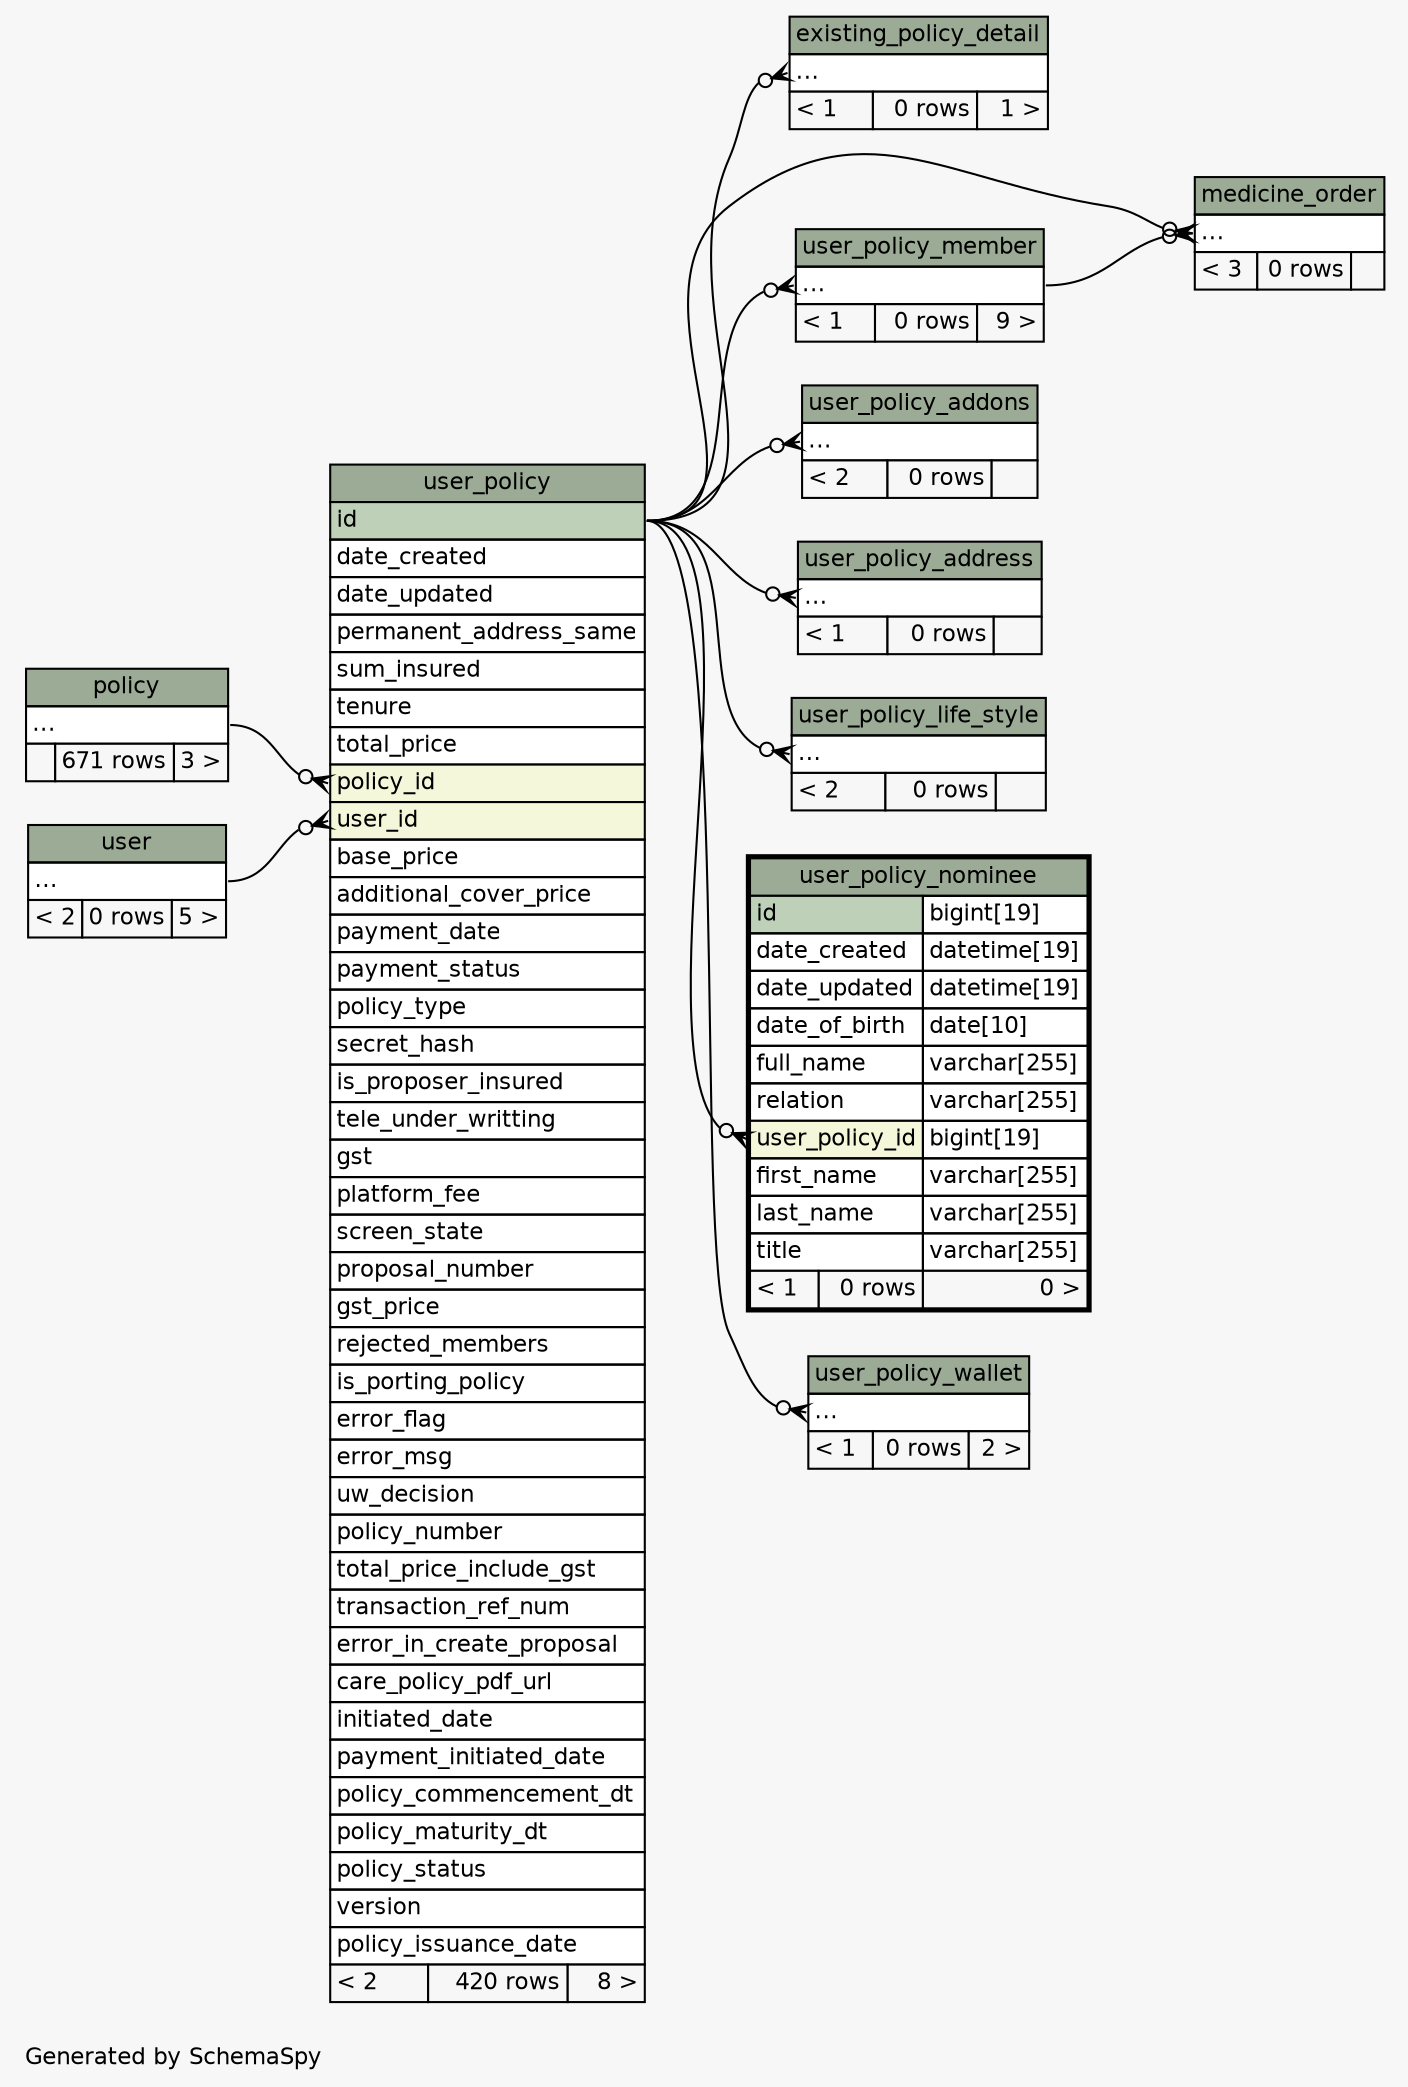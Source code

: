 // dot 6.0.1 on Linux 5.19.13-zen1-1-zen
// SchemaSpy rev 590
digraph "twoDegreesRelationshipsDiagram" {
  graph [
    rankdir="RL"
    bgcolor="#f7f7f7"
    label="\nGenerated by SchemaSpy"
    labeljust="l"
    nodesep="0.18"
    ranksep="0.46"
    fontname="Helvetica"
    fontsize="11"
  ];
  node [
    fontname="Helvetica"
    fontsize="11"
    shape="plaintext"
  ];
  edge [
    arrowsize="0.8"
  ];
  "existing_policy_detail":"elipses":w -> "user_policy":"id":e [arrowhead=none dir=back arrowtail=crowodot];
  "medicine_order":"elipses":w -> "user_policy":"id":e [arrowhead=none dir=back arrowtail=crowodot];
  "medicine_order":"elipses":w -> "user_policy_member":"elipses":e [arrowhead=none dir=back arrowtail=crowodot];
  "user_policy":"policy_id":w -> "policy":"elipses":e [arrowhead=none dir=back arrowtail=crowodot];
  "user_policy":"user_id":w -> "user":"elipses":e [arrowhead=none dir=back arrowtail=crowodot];
  "user_policy_addons":"elipses":w -> "user_policy":"id":e [arrowhead=none dir=back arrowtail=crowodot];
  "user_policy_address":"elipses":w -> "user_policy":"id":e [arrowhead=none dir=back arrowtail=crowodot];
  "user_policy_life_style":"elipses":w -> "user_policy":"id":e [arrowhead=none dir=back arrowtail=crowodot];
  "user_policy_member":"elipses":w -> "user_policy":"id":e [arrowhead=none dir=back arrowtail=crowodot];
  "user_policy_nominee":"user_policy_id":w -> "user_policy":"id":e [arrowhead=none dir=back arrowtail=crowodot];
  "user_policy_wallet":"elipses":w -> "user_policy":"id":e [arrowhead=none dir=back arrowtail=crowodot];
  "existing_policy_detail" [
    label=<
    <TABLE BORDER="0" CELLBORDER="1" CELLSPACING="0" BGCOLOR="#ffffff">
      <TR><TD COLSPAN="3" BGCOLOR="#9bab96" ALIGN="CENTER">existing_policy_detail</TD></TR>
      <TR><TD PORT="elipses" COLSPAN="3" ALIGN="LEFT">...</TD></TR>
      <TR><TD ALIGN="LEFT" BGCOLOR="#f7f7f7">&lt; 1</TD><TD ALIGN="RIGHT" BGCOLOR="#f7f7f7">0 rows</TD><TD ALIGN="RIGHT" BGCOLOR="#f7f7f7">1 &gt;</TD></TR>
    </TABLE>>
    URL="existing_policy_detail.html"
    tooltip="existing_policy_detail"
  ];
  "medicine_order" [
    label=<
    <TABLE BORDER="0" CELLBORDER="1" CELLSPACING="0" BGCOLOR="#ffffff">
      <TR><TD COLSPAN="3" BGCOLOR="#9bab96" ALIGN="CENTER">medicine_order</TD></TR>
      <TR><TD PORT="elipses" COLSPAN="3" ALIGN="LEFT">...</TD></TR>
      <TR><TD ALIGN="LEFT" BGCOLOR="#f7f7f7">&lt; 3</TD><TD ALIGN="RIGHT" BGCOLOR="#f7f7f7">0 rows</TD><TD ALIGN="RIGHT" BGCOLOR="#f7f7f7">  </TD></TR>
    </TABLE>>
    URL="medicine_order.html"
    tooltip="medicine_order"
  ];
  "policy" [
    label=<
    <TABLE BORDER="0" CELLBORDER="1" CELLSPACING="0" BGCOLOR="#ffffff">
      <TR><TD COLSPAN="3" BGCOLOR="#9bab96" ALIGN="CENTER">policy</TD></TR>
      <TR><TD PORT="elipses" COLSPAN="3" ALIGN="LEFT">...</TD></TR>
      <TR><TD ALIGN="LEFT" BGCOLOR="#f7f7f7">  </TD><TD ALIGN="RIGHT" BGCOLOR="#f7f7f7">671 rows</TD><TD ALIGN="RIGHT" BGCOLOR="#f7f7f7">3 &gt;</TD></TR>
    </TABLE>>
    URL="policy.html"
    tooltip="policy"
  ];
  "user" [
    label=<
    <TABLE BORDER="0" CELLBORDER="1" CELLSPACING="0" BGCOLOR="#ffffff">
      <TR><TD COLSPAN="3" BGCOLOR="#9bab96" ALIGN="CENTER">user</TD></TR>
      <TR><TD PORT="elipses" COLSPAN="3" ALIGN="LEFT">...</TD></TR>
      <TR><TD ALIGN="LEFT" BGCOLOR="#f7f7f7">&lt; 2</TD><TD ALIGN="RIGHT" BGCOLOR="#f7f7f7">0 rows</TD><TD ALIGN="RIGHT" BGCOLOR="#f7f7f7">5 &gt;</TD></TR>
    </TABLE>>
    URL="user.html"
    tooltip="user"
  ];
  "user_policy" [
    label=<
    <TABLE BORDER="0" CELLBORDER="1" CELLSPACING="0" BGCOLOR="#ffffff">
      <TR><TD COLSPAN="3" BGCOLOR="#9bab96" ALIGN="CENTER">user_policy</TD></TR>
      <TR><TD PORT="id" COLSPAN="3" BGCOLOR="#bed1b8" ALIGN="LEFT">id</TD></TR>
      <TR><TD PORT="date_created" COLSPAN="3" ALIGN="LEFT">date_created</TD></TR>
      <TR><TD PORT="date_updated" COLSPAN="3" ALIGN="LEFT">date_updated</TD></TR>
      <TR><TD PORT="permanent_address_same" COLSPAN="3" ALIGN="LEFT">permanent_address_same</TD></TR>
      <TR><TD PORT="sum_insured" COLSPAN="3" ALIGN="LEFT">sum_insured</TD></TR>
      <TR><TD PORT="tenure" COLSPAN="3" ALIGN="LEFT">tenure</TD></TR>
      <TR><TD PORT="total_price" COLSPAN="3" ALIGN="LEFT">total_price</TD></TR>
      <TR><TD PORT="policy_id" COLSPAN="3" BGCOLOR="#f4f7da" ALIGN="LEFT">policy_id</TD></TR>
      <TR><TD PORT="user_id" COLSPAN="3" BGCOLOR="#f4f7da" ALIGN="LEFT">user_id</TD></TR>
      <TR><TD PORT="base_price" COLSPAN="3" ALIGN="LEFT">base_price</TD></TR>
      <TR><TD PORT="additional_cover_price" COLSPAN="3" ALIGN="LEFT">additional_cover_price</TD></TR>
      <TR><TD PORT="payment_date" COLSPAN="3" ALIGN="LEFT">payment_date</TD></TR>
      <TR><TD PORT="payment_status" COLSPAN="3" ALIGN="LEFT">payment_status</TD></TR>
      <TR><TD PORT="policy_type" COLSPAN="3" ALIGN="LEFT">policy_type</TD></TR>
      <TR><TD PORT="secret_hash" COLSPAN="3" ALIGN="LEFT">secret_hash</TD></TR>
      <TR><TD PORT="is_proposer_insured" COLSPAN="3" ALIGN="LEFT">is_proposer_insured</TD></TR>
      <TR><TD PORT="tele_under_writting" COLSPAN="3" ALIGN="LEFT">tele_under_writting</TD></TR>
      <TR><TD PORT="gst" COLSPAN="3" ALIGN="LEFT">gst</TD></TR>
      <TR><TD PORT="platform_fee" COLSPAN="3" ALIGN="LEFT">platform_fee</TD></TR>
      <TR><TD PORT="screen_state" COLSPAN="3" ALIGN="LEFT">screen_state</TD></TR>
      <TR><TD PORT="proposal_number" COLSPAN="3" ALIGN="LEFT">proposal_number</TD></TR>
      <TR><TD PORT="gst_price" COLSPAN="3" ALIGN="LEFT">gst_price</TD></TR>
      <TR><TD PORT="rejected_members" COLSPAN="3" ALIGN="LEFT">rejected_members</TD></TR>
      <TR><TD PORT="is_porting_policy" COLSPAN="3" ALIGN="LEFT">is_porting_policy</TD></TR>
      <TR><TD PORT="error_flag" COLSPAN="3" ALIGN="LEFT">error_flag</TD></TR>
      <TR><TD PORT="error_msg" COLSPAN="3" ALIGN="LEFT">error_msg</TD></TR>
      <TR><TD PORT="uw_decision" COLSPAN="3" ALIGN="LEFT">uw_decision</TD></TR>
      <TR><TD PORT="policy_number" COLSPAN="3" ALIGN="LEFT">policy_number</TD></TR>
      <TR><TD PORT="total_price_include_gst" COLSPAN="3" ALIGN="LEFT">total_price_include_gst</TD></TR>
      <TR><TD PORT="transaction_ref_num" COLSPAN="3" ALIGN="LEFT">transaction_ref_num</TD></TR>
      <TR><TD PORT="error_in_create_proposal" COLSPAN="3" ALIGN="LEFT">error_in_create_proposal</TD></TR>
      <TR><TD PORT="care_policy_pdf_url" COLSPAN="3" ALIGN="LEFT">care_policy_pdf_url</TD></TR>
      <TR><TD PORT="initiated_date" COLSPAN="3" ALIGN="LEFT">initiated_date</TD></TR>
      <TR><TD PORT="payment_initiated_date" COLSPAN="3" ALIGN="LEFT">payment_initiated_date</TD></TR>
      <TR><TD PORT="policy_commencement_dt" COLSPAN="3" ALIGN="LEFT">policy_commencement_dt</TD></TR>
      <TR><TD PORT="policy_maturity_dt" COLSPAN="3" ALIGN="LEFT">policy_maturity_dt</TD></TR>
      <TR><TD PORT="policy_status" COLSPAN="3" ALIGN="LEFT">policy_status</TD></TR>
      <TR><TD PORT="version" COLSPAN="3" ALIGN="LEFT">version</TD></TR>
      <TR><TD PORT="policy_issuance_date" COLSPAN="3" ALIGN="LEFT">policy_issuance_date</TD></TR>
      <TR><TD ALIGN="LEFT" BGCOLOR="#f7f7f7">&lt; 2</TD><TD ALIGN="RIGHT" BGCOLOR="#f7f7f7">420 rows</TD><TD ALIGN="RIGHT" BGCOLOR="#f7f7f7">8 &gt;</TD></TR>
    </TABLE>>
    URL="user_policy.html"
    tooltip="user_policy"
  ];
  "user_policy_addons" [
    label=<
    <TABLE BORDER="0" CELLBORDER="1" CELLSPACING="0" BGCOLOR="#ffffff">
      <TR><TD COLSPAN="3" BGCOLOR="#9bab96" ALIGN="CENTER">user_policy_addons</TD></TR>
      <TR><TD PORT="elipses" COLSPAN="3" ALIGN="LEFT">...</TD></TR>
      <TR><TD ALIGN="LEFT" BGCOLOR="#f7f7f7">&lt; 2</TD><TD ALIGN="RIGHT" BGCOLOR="#f7f7f7">0 rows</TD><TD ALIGN="RIGHT" BGCOLOR="#f7f7f7">  </TD></TR>
    </TABLE>>
    URL="user_policy_addons.html"
    tooltip="user_policy_addons"
  ];
  "user_policy_address" [
    label=<
    <TABLE BORDER="0" CELLBORDER="1" CELLSPACING="0" BGCOLOR="#ffffff">
      <TR><TD COLSPAN="3" BGCOLOR="#9bab96" ALIGN="CENTER">user_policy_address</TD></TR>
      <TR><TD PORT="elipses" COLSPAN="3" ALIGN="LEFT">...</TD></TR>
      <TR><TD ALIGN="LEFT" BGCOLOR="#f7f7f7">&lt; 1</TD><TD ALIGN="RIGHT" BGCOLOR="#f7f7f7">0 rows</TD><TD ALIGN="RIGHT" BGCOLOR="#f7f7f7">  </TD></TR>
    </TABLE>>
    URL="user_policy_address.html"
    tooltip="user_policy_address"
  ];
  "user_policy_life_style" [
    label=<
    <TABLE BORDER="0" CELLBORDER="1" CELLSPACING="0" BGCOLOR="#ffffff">
      <TR><TD COLSPAN="3" BGCOLOR="#9bab96" ALIGN="CENTER">user_policy_life_style</TD></TR>
      <TR><TD PORT="elipses" COLSPAN="3" ALIGN="LEFT">...</TD></TR>
      <TR><TD ALIGN="LEFT" BGCOLOR="#f7f7f7">&lt; 2</TD><TD ALIGN="RIGHT" BGCOLOR="#f7f7f7">0 rows</TD><TD ALIGN="RIGHT" BGCOLOR="#f7f7f7">  </TD></TR>
    </TABLE>>
    URL="user_policy_life_style.html"
    tooltip="user_policy_life_style"
  ];
  "user_policy_member" [
    label=<
    <TABLE BORDER="0" CELLBORDER="1" CELLSPACING="0" BGCOLOR="#ffffff">
      <TR><TD COLSPAN="3" BGCOLOR="#9bab96" ALIGN="CENTER">user_policy_member</TD></TR>
      <TR><TD PORT="elipses" COLSPAN="3" ALIGN="LEFT">...</TD></TR>
      <TR><TD ALIGN="LEFT" BGCOLOR="#f7f7f7">&lt; 1</TD><TD ALIGN="RIGHT" BGCOLOR="#f7f7f7">0 rows</TD><TD ALIGN="RIGHT" BGCOLOR="#f7f7f7">9 &gt;</TD></TR>
    </TABLE>>
    URL="user_policy_member.html"
    tooltip="user_policy_member"
  ];
  "user_policy_nominee" [
    label=<
    <TABLE BORDER="2" CELLBORDER="1" CELLSPACING="0" BGCOLOR="#ffffff">
      <TR><TD COLSPAN="3" BGCOLOR="#9bab96" ALIGN="CENTER">user_policy_nominee</TD></TR>
      <TR><TD PORT="id" COLSPAN="2" BGCOLOR="#bed1b8" ALIGN="LEFT">id</TD><TD PORT="id.type" ALIGN="LEFT">bigint[19]</TD></TR>
      <TR><TD PORT="date_created" COLSPAN="2" ALIGN="LEFT">date_created</TD><TD PORT="date_created.type" ALIGN="LEFT">datetime[19]</TD></TR>
      <TR><TD PORT="date_updated" COLSPAN="2" ALIGN="LEFT">date_updated</TD><TD PORT="date_updated.type" ALIGN="LEFT">datetime[19]</TD></TR>
      <TR><TD PORT="date_of_birth" COLSPAN="2" ALIGN="LEFT">date_of_birth</TD><TD PORT="date_of_birth.type" ALIGN="LEFT">date[10]</TD></TR>
      <TR><TD PORT="full_name" COLSPAN="2" ALIGN="LEFT">full_name</TD><TD PORT="full_name.type" ALIGN="LEFT">varchar[255]</TD></TR>
      <TR><TD PORT="relation" COLSPAN="2" ALIGN="LEFT">relation</TD><TD PORT="relation.type" ALIGN="LEFT">varchar[255]</TD></TR>
      <TR><TD PORT="user_policy_id" COLSPAN="2" BGCOLOR="#f4f7da" ALIGN="LEFT">user_policy_id</TD><TD PORT="user_policy_id.type" ALIGN="LEFT">bigint[19]</TD></TR>
      <TR><TD PORT="first_name" COLSPAN="2" ALIGN="LEFT">first_name</TD><TD PORT="first_name.type" ALIGN="LEFT">varchar[255]</TD></TR>
      <TR><TD PORT="last_name" COLSPAN="2" ALIGN="LEFT">last_name</TD><TD PORT="last_name.type" ALIGN="LEFT">varchar[255]</TD></TR>
      <TR><TD PORT="title" COLSPAN="2" ALIGN="LEFT">title</TD><TD PORT="title.type" ALIGN="LEFT">varchar[255]</TD></TR>
      <TR><TD ALIGN="LEFT" BGCOLOR="#f7f7f7">&lt; 1</TD><TD ALIGN="RIGHT" BGCOLOR="#f7f7f7">0 rows</TD><TD ALIGN="RIGHT" BGCOLOR="#f7f7f7">0 &gt;</TD></TR>
    </TABLE>>
    URL="user_policy_nominee.html"
    tooltip="user_policy_nominee"
  ];
  "user_policy_wallet" [
    label=<
    <TABLE BORDER="0" CELLBORDER="1" CELLSPACING="0" BGCOLOR="#ffffff">
      <TR><TD COLSPAN="3" BGCOLOR="#9bab96" ALIGN="CENTER">user_policy_wallet</TD></TR>
      <TR><TD PORT="elipses" COLSPAN="3" ALIGN="LEFT">...</TD></TR>
      <TR><TD ALIGN="LEFT" BGCOLOR="#f7f7f7">&lt; 1</TD><TD ALIGN="RIGHT" BGCOLOR="#f7f7f7">0 rows</TD><TD ALIGN="RIGHT" BGCOLOR="#f7f7f7">2 &gt;</TD></TR>
    </TABLE>>
    URL="user_policy_wallet.html"
    tooltip="user_policy_wallet"
  ];
}
